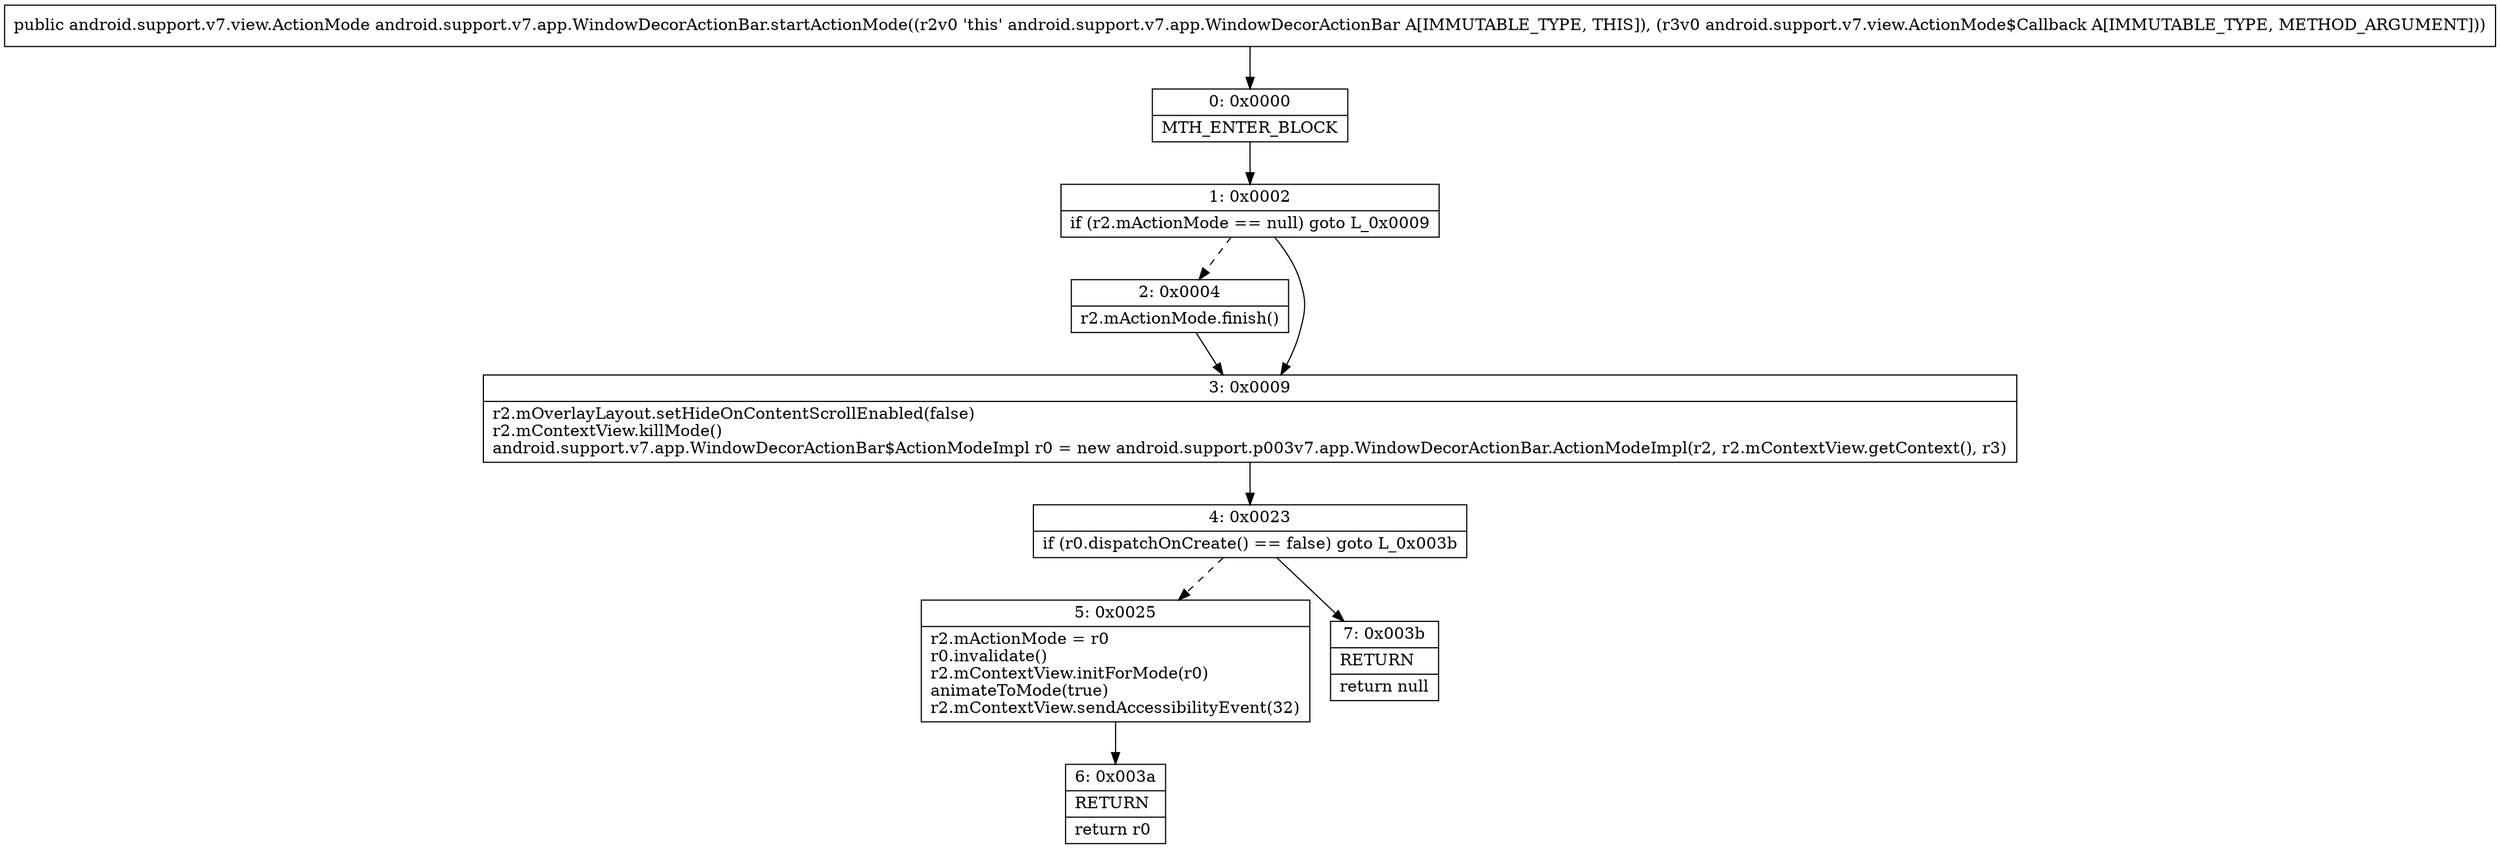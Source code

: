 digraph "CFG forandroid.support.v7.app.WindowDecorActionBar.startActionMode(Landroid\/support\/v7\/view\/ActionMode$Callback;)Landroid\/support\/v7\/view\/ActionMode;" {
Node_0 [shape=record,label="{0\:\ 0x0000|MTH_ENTER_BLOCK\l}"];
Node_1 [shape=record,label="{1\:\ 0x0002|if (r2.mActionMode == null) goto L_0x0009\l}"];
Node_2 [shape=record,label="{2\:\ 0x0004|r2.mActionMode.finish()\l}"];
Node_3 [shape=record,label="{3\:\ 0x0009|r2.mOverlayLayout.setHideOnContentScrollEnabled(false)\lr2.mContextView.killMode()\landroid.support.v7.app.WindowDecorActionBar$ActionModeImpl r0 = new android.support.p003v7.app.WindowDecorActionBar.ActionModeImpl(r2, r2.mContextView.getContext(), r3)\l}"];
Node_4 [shape=record,label="{4\:\ 0x0023|if (r0.dispatchOnCreate() == false) goto L_0x003b\l}"];
Node_5 [shape=record,label="{5\:\ 0x0025|r2.mActionMode = r0\lr0.invalidate()\lr2.mContextView.initForMode(r0)\lanimateToMode(true)\lr2.mContextView.sendAccessibilityEvent(32)\l}"];
Node_6 [shape=record,label="{6\:\ 0x003a|RETURN\l|return r0\l}"];
Node_7 [shape=record,label="{7\:\ 0x003b|RETURN\l|return null\l}"];
MethodNode[shape=record,label="{public android.support.v7.view.ActionMode android.support.v7.app.WindowDecorActionBar.startActionMode((r2v0 'this' android.support.v7.app.WindowDecorActionBar A[IMMUTABLE_TYPE, THIS]), (r3v0 android.support.v7.view.ActionMode$Callback A[IMMUTABLE_TYPE, METHOD_ARGUMENT])) }"];
MethodNode -> Node_0;
Node_0 -> Node_1;
Node_1 -> Node_2[style=dashed];
Node_1 -> Node_3;
Node_2 -> Node_3;
Node_3 -> Node_4;
Node_4 -> Node_5[style=dashed];
Node_4 -> Node_7;
Node_5 -> Node_6;
}

